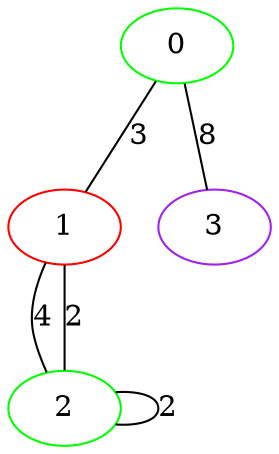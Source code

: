graph "" {
0 [color=green, weight=2];
1 [color=red, weight=1];
2 [color=green, weight=2];
3 [color=purple, weight=4];
0 -- 1  [key=0, label=3];
0 -- 3  [key=0, label=8];
1 -- 2  [key=0, label=4];
1 -- 2  [key=1, label=2];
2 -- 2  [key=0, label=2];
}
